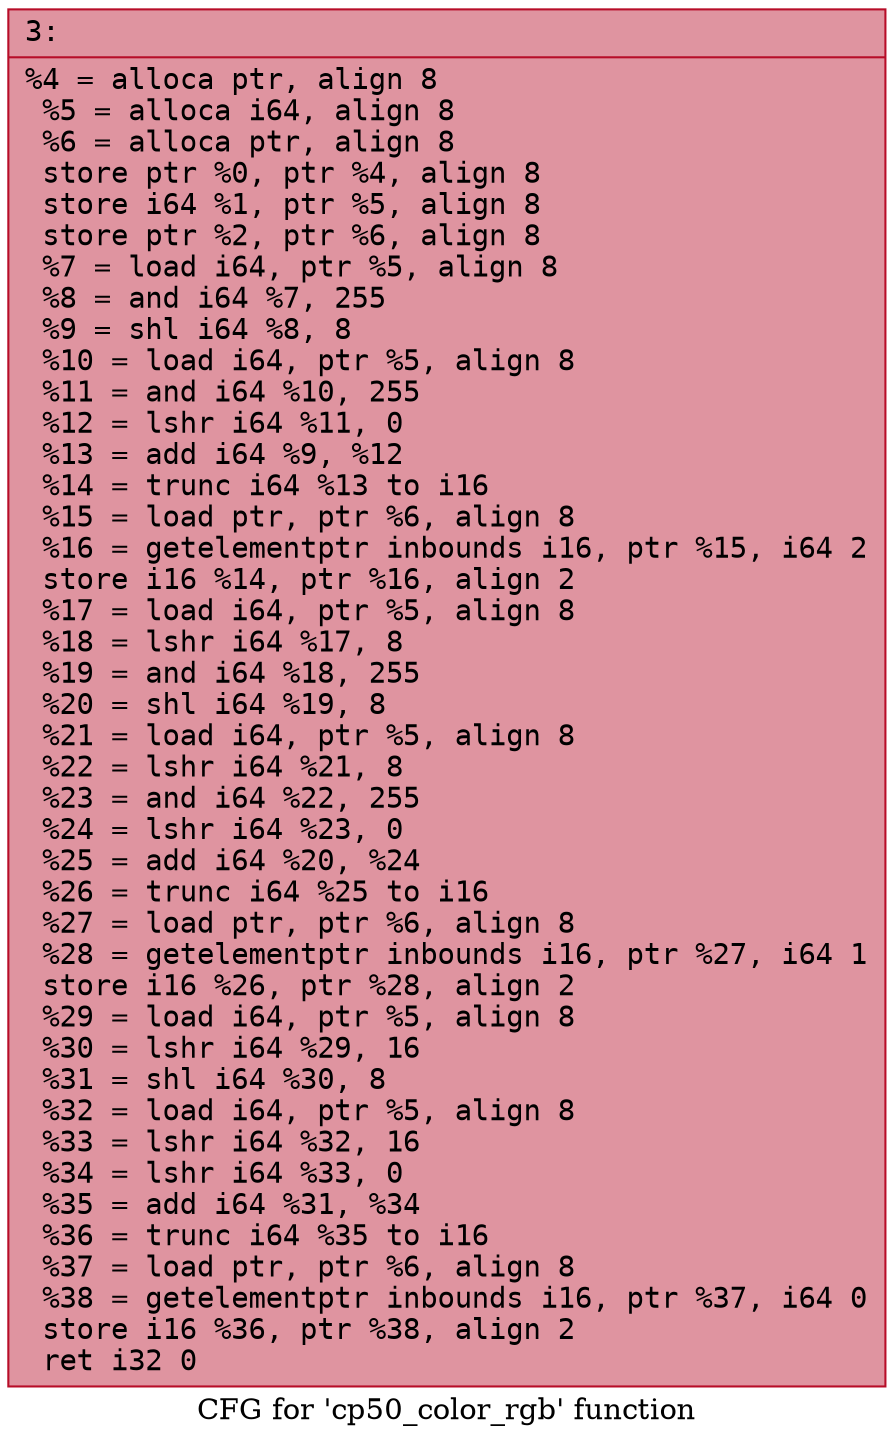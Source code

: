 digraph "CFG for 'cp50_color_rgb' function" {
	label="CFG for 'cp50_color_rgb' function";

	Node0x600000c63520 [shape=record,color="#b70d28ff", style=filled, fillcolor="#b70d2870" fontname="Courier",label="{3:\l|  %4 = alloca ptr, align 8\l  %5 = alloca i64, align 8\l  %6 = alloca ptr, align 8\l  store ptr %0, ptr %4, align 8\l  store i64 %1, ptr %5, align 8\l  store ptr %2, ptr %6, align 8\l  %7 = load i64, ptr %5, align 8\l  %8 = and i64 %7, 255\l  %9 = shl i64 %8, 8\l  %10 = load i64, ptr %5, align 8\l  %11 = and i64 %10, 255\l  %12 = lshr i64 %11, 0\l  %13 = add i64 %9, %12\l  %14 = trunc i64 %13 to i16\l  %15 = load ptr, ptr %6, align 8\l  %16 = getelementptr inbounds i16, ptr %15, i64 2\l  store i16 %14, ptr %16, align 2\l  %17 = load i64, ptr %5, align 8\l  %18 = lshr i64 %17, 8\l  %19 = and i64 %18, 255\l  %20 = shl i64 %19, 8\l  %21 = load i64, ptr %5, align 8\l  %22 = lshr i64 %21, 8\l  %23 = and i64 %22, 255\l  %24 = lshr i64 %23, 0\l  %25 = add i64 %20, %24\l  %26 = trunc i64 %25 to i16\l  %27 = load ptr, ptr %6, align 8\l  %28 = getelementptr inbounds i16, ptr %27, i64 1\l  store i16 %26, ptr %28, align 2\l  %29 = load i64, ptr %5, align 8\l  %30 = lshr i64 %29, 16\l  %31 = shl i64 %30, 8\l  %32 = load i64, ptr %5, align 8\l  %33 = lshr i64 %32, 16\l  %34 = lshr i64 %33, 0\l  %35 = add i64 %31, %34\l  %36 = trunc i64 %35 to i16\l  %37 = load ptr, ptr %6, align 8\l  %38 = getelementptr inbounds i16, ptr %37, i64 0\l  store i16 %36, ptr %38, align 2\l  ret i32 0\l}"];
}
